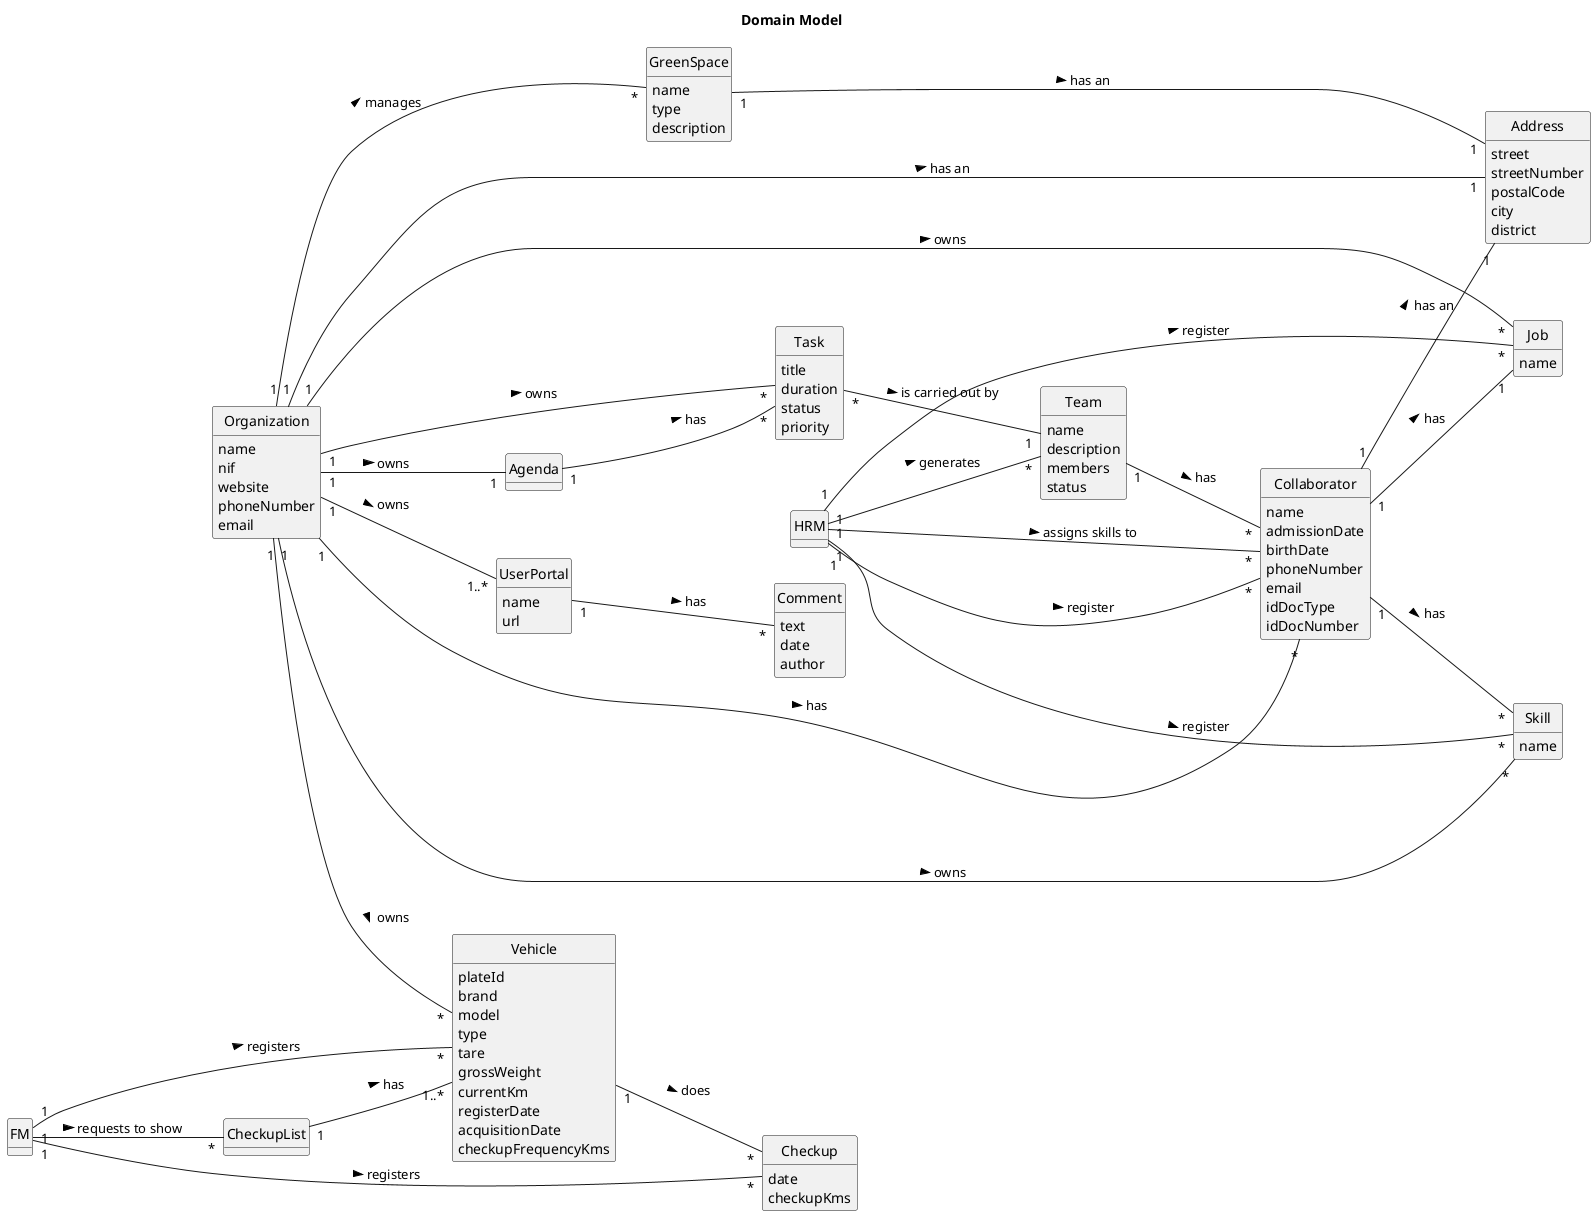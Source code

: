 @startuml
skinparam monochrome true
skinparam packageStyle rectangle
skinparam shadowing false
'skinparam linetype ortho
left to right direction
skinparam classAttributeIconSize 0
hide circle
hide methods

title Domain Model

class Organization {
    name
    nif
    website
    phoneNumber
    email
}

class Skill{
    name

}

class Collaborator{
    name
    admissionDate
    birthDate
    phoneNumber
    email
    idDocType
    idDocNumber
}

class Job{
    name
}

class HRM{

}

class FM{

}

class Team{
    name
    description
    members
    status
}

class Vehicle{
    plateId
    brand
    model
    type
    tare
    grossWeight
    currentKm
    registerDate
    acquisitionDate
    checkupFrequencyKms
}

class Checkup{
    date
    checkupKms
}
class CheckupList{

}

class GreenSpace{
    name
    type
    description
}


class Address{
    street
    streetNumber
    postalCode
    city
    district
}

class Task{
    title
    duration
    status
    priority
}

class UserPortal{
    name
    url
}

class Comment{
    text
    date
    author
}

Organization "1" -- "*" Task : "owns >"
Organization "1" -- "1" Agenda : "owns >"
Organization "1" -- "1" Address : "has an >"
Organization "1" -- "1..*" UserPortal : "owns >"
Organization "1" -- "*" GreenSpace : "manages >"
Organization "1" -- "*" Skill : "owns >"
Organization "1" -- "*" Job : "owns >"
Organization "1" -- "*" Collaborator : "has >"
Organization "1" -- "*" Vehicle : "owns >"
Collaborator "1" -- "*" Skill : "has >"
Collaborator "1" -- "1" Address : "has an >"
Collaborator "1" -- "1" Job : "has >"
HRM "1" -- "*" Skill : "register >"
HRM "1" -- "*" Job : "register >"
HRM "1" -- "*" Collaborator : "register >"
HRM "1" -- "*" Collaborator : "assigns skills to >"
HRM "1" -- "*" Team : "generates >"
FM "1" -- "*" Vehicle : "registers >"
FM "1" -- "*" Checkup : "registers >"
UserPortal "1" -- "*" Comment : "has >"
Agenda "1" -- "*" Task : "has >"
Task "*" -- "1" Team : "is carried out by >"
GreenSpace "1" -- "1" Address : "has an >"
Team "1" -- "*" Collaborator : "has >"
Vehicle "1" -- "*" Checkup : "does >"
CheckupList "1" -- "1..*" Vehicle : "has >"
FM "1" -- "*" CheckupList : "requests to show >"

@enduml